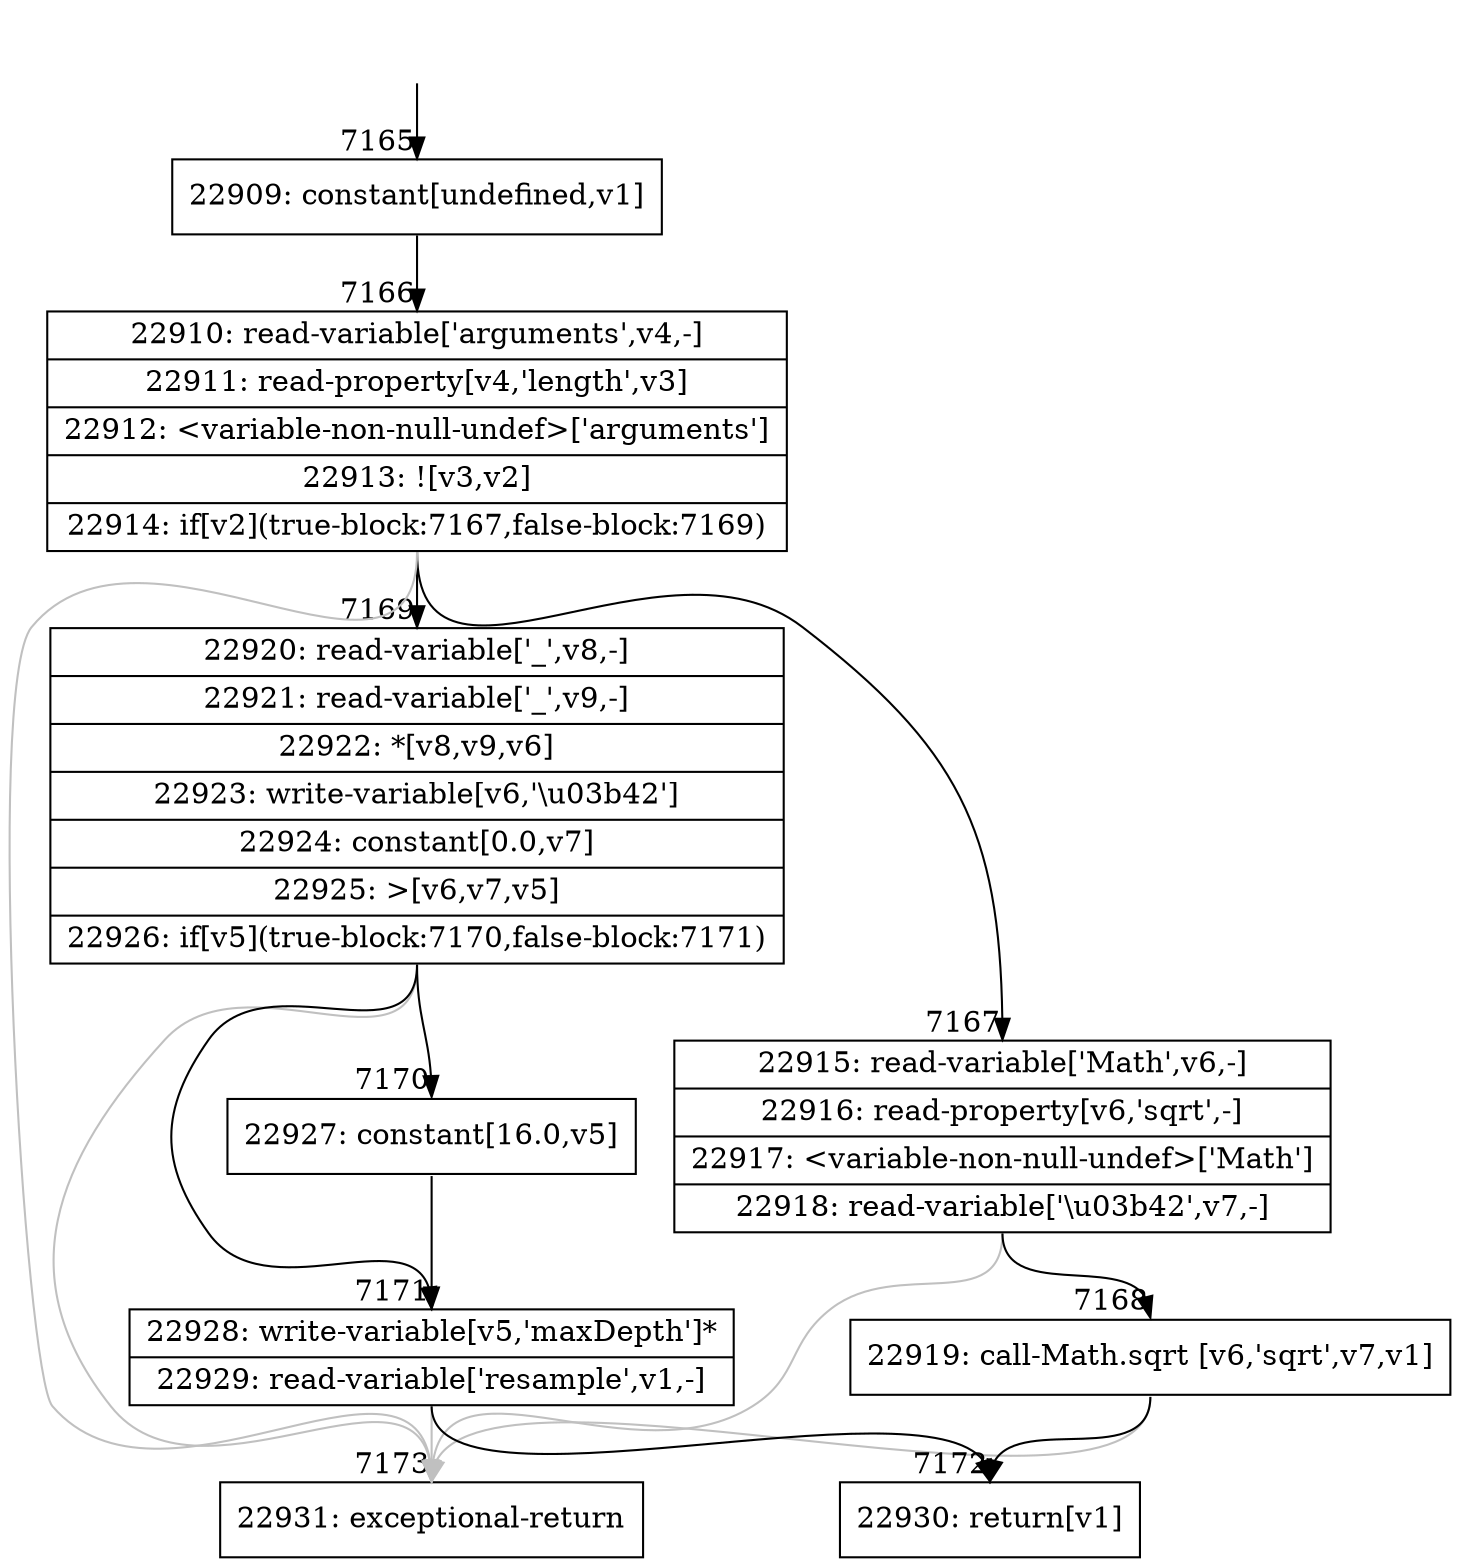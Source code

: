 digraph {
rankdir="TD"
BB_entry663[shape=none,label=""];
BB_entry663 -> BB7165 [tailport=s, headport=n, headlabel="    7165"]
BB7165 [shape=record label="{22909: constant[undefined,v1]}" ] 
BB7165 -> BB7166 [tailport=s, headport=n, headlabel="      7166"]
BB7166 [shape=record label="{22910: read-variable['arguments',v4,-]|22911: read-property[v4,'length',v3]|22912: \<variable-non-null-undef\>['arguments']|22913: ![v3,v2]|22914: if[v2](true-block:7167,false-block:7169)}" ] 
BB7166 -> BB7167 [tailport=s, headport=n, headlabel="      7167"]
BB7166 -> BB7169 [tailport=s, headport=n, headlabel="      7169"]
BB7166 -> BB7173 [tailport=s, headport=n, color=gray, headlabel="      7173"]
BB7167 [shape=record label="{22915: read-variable['Math',v6,-]|22916: read-property[v6,'sqrt',-]|22917: \<variable-non-null-undef\>['Math']|22918: read-variable['\\u03b42',v7,-]}" ] 
BB7167 -> BB7168 [tailport=s, headport=n, headlabel="      7168"]
BB7167 -> BB7173 [tailport=s, headport=n, color=gray]
BB7168 [shape=record label="{22919: call-Math.sqrt [v6,'sqrt',v7,v1]}" ] 
BB7168 -> BB7172 [tailport=s, headport=n, headlabel="      7172"]
BB7168 -> BB7173 [tailport=s, headport=n, color=gray]
BB7169 [shape=record label="{22920: read-variable['_',v8,-]|22921: read-variable['_',v9,-]|22922: *[v8,v9,v6]|22923: write-variable[v6,'\\u03b42']|22924: constant[0.0,v7]|22925: \>[v6,v7,v5]|22926: if[v5](true-block:7170,false-block:7171)}" ] 
BB7169 -> BB7171 [tailport=s, headport=n, headlabel="      7171"]
BB7169 -> BB7170 [tailport=s, headport=n, headlabel="      7170"]
BB7169 -> BB7173 [tailport=s, headport=n, color=gray]
BB7170 [shape=record label="{22927: constant[16.0,v5]}" ] 
BB7170 -> BB7171 [tailport=s, headport=n]
BB7171 [shape=record label="{22928: write-variable[v5,'maxDepth']*|22929: read-variable['resample',v1,-]}" ] 
BB7171 -> BB7172 [tailport=s, headport=n]
BB7171 -> BB7173 [tailport=s, headport=n, color=gray]
BB7172 [shape=record label="{22930: return[v1]}" ] 
BB7173 [shape=record label="{22931: exceptional-return}" ] 
//#$~ 4188
}
